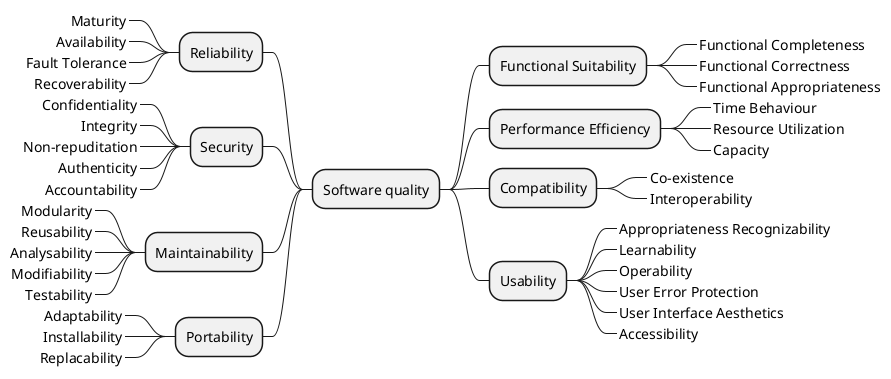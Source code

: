@startmindmap
+ Software quality
++ Functional Suitability
+++_ Functional Completeness
+++_ Functional Correctness
+++_ Functional Appropriateness
++ Performance Efficiency
+++_ Time Behaviour
+++_ Resource Utilization
+++_ Capacity
++ Compatibility
+++_ Co-existence
+++_ Interoperability
++ Usability
+++_ Appropriateness Recognizability
+++_ Learnability
+++_ Operability
+++_ User Error Protection
+++_ User Interface Aesthetics
+++_ Accessibility
-- Reliability
---_ Maturity
---_ Availability
---_ Fault Tolerance
---_ Recoverability
-- Security
---_ Confidentiality
---_ Integrity
---_ Non-repuditation
---_ Authenticity
---_ Accountability
-- Maintainability
---_ Modularity
---_ Reusability
---_ Analysability
---_ Modifiability
---_ Testability
-- Portability
---_ Adaptability
---_ Installability
---_ Replacability
@endmindmap